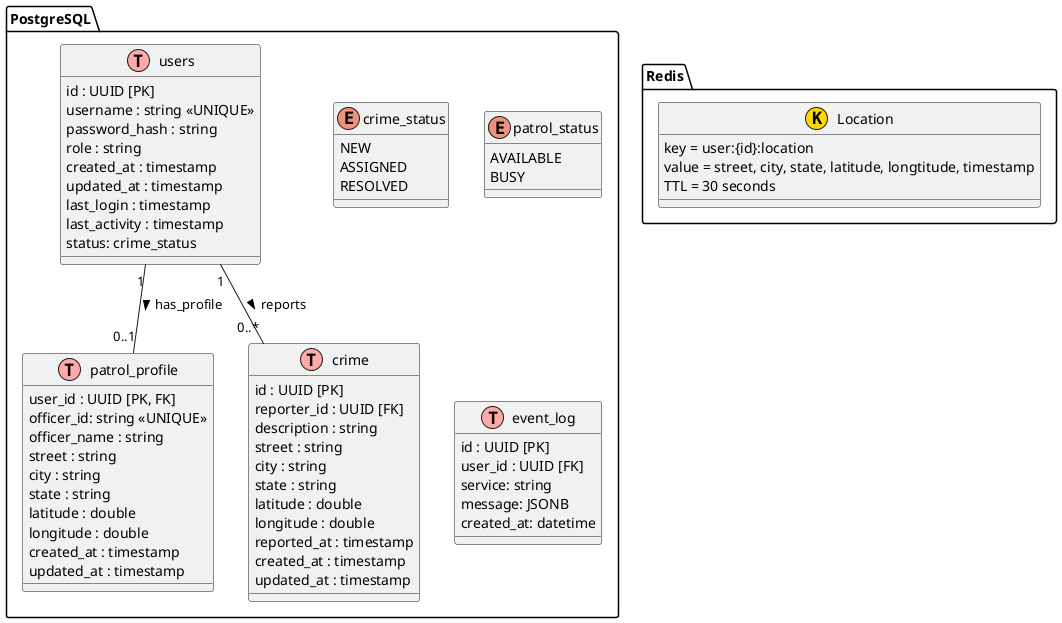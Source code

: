@startuml

!define table(x) class x << (T,#FFAAAA) >>
!define kvstore(x) class x << (K,#FFD700) >>
package "PostgreSQL" {


    ' Define the enum
    enum crime_status{
        NEW
        ASSIGNED
        RESOLVED
    }

    enum patrol_status{
        AVAILABLE
        BUSY
    }


    table(users) {
        id : UUID [PK]
        username : string <<UNIQUE>>
        password_hash : string
        role : string
        created_at : timestamp
        updated_at : timestamp
        last_login : timestamp
        last_activity : timestamp
        status: crime_status
    }

    table(patrol_profile){
        user_id : UUID [PK, FK]
        officer_id: string <<UNIQUE>>
        officer_name : string
        street : string
        city : string
        state : string
        latitude : double
        longitude : double
        created_at : timestamp
        updated_at : timestamp
    }

    table(crime){
        id : UUID [PK]
        reporter_id : UUID [FK]
        description : string
        street : string
        city : string
        state : string
        latitude : double
        longitude : double
        reported_at : timestamp
        created_at : timestamp
        updated_at : timestamp
    }

    table(event_log){
        id : UUID [PK]
        user_id : UUID [FK]
        service: string
        message: JSONB
        created_at: datetime
    }

    users "1" -- "0..1" patrol_profile : has_profile >
    users "1" -- "0..*" crime : reports >
}

' ' MongoDB collections
' package "MongoDB" {
'     collection(EventLog) {
'         _id : ObjectId
'         user_id: UUID
'         service: string
'         message: string
'         time: datetime
'     }
' }

' Redis keys
package "Redis" {
    kvstore(Location) {
        key = user:{id}:location
        value = street, city, state, latitude, longtitude, timestamp
        TTL = 30 seconds
    }
}

@enduml
